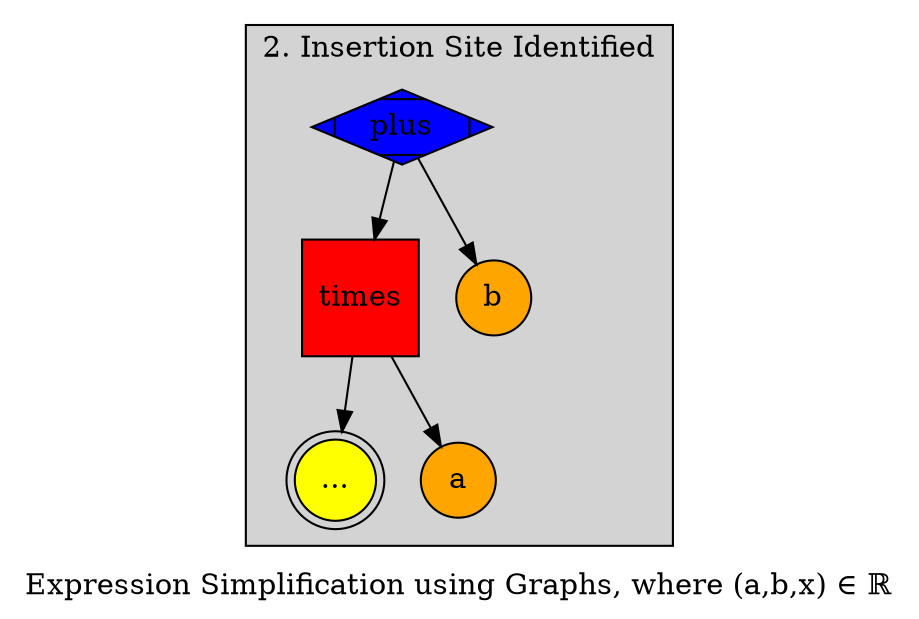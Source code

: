 digraph exp_graph{
    label = "Expression Simplification using Graphs, where (a,b,x) ∈ ℝ";
    shape = "rectangle";
    style = "filled";
    
    subgraph cluster_expression1_5 {
        label = "2. Insertion Site Identified";

        plus15 [label="plus" shape="Mdiamond" style="filled" fillcolor="blue"];
        times15 [label="times" shape="square" style="filled" fillcolor="red"];
        #power [shape="pentagon" style="filled" fillcolor="green"];
        x15 [label="..." shape="doublecircle" style="filled" fillcolor="yellow"];
        a15 [label="a" shape="circle" style="filled" fillcolor="orange"];
        b15 [label="b" shape="circle" style="filled" fillcolor="orange"];

        plus15 -> times15;
        plus15 -> b15;
        times15 -> a15;
        times15 -> x15;
    }
}
